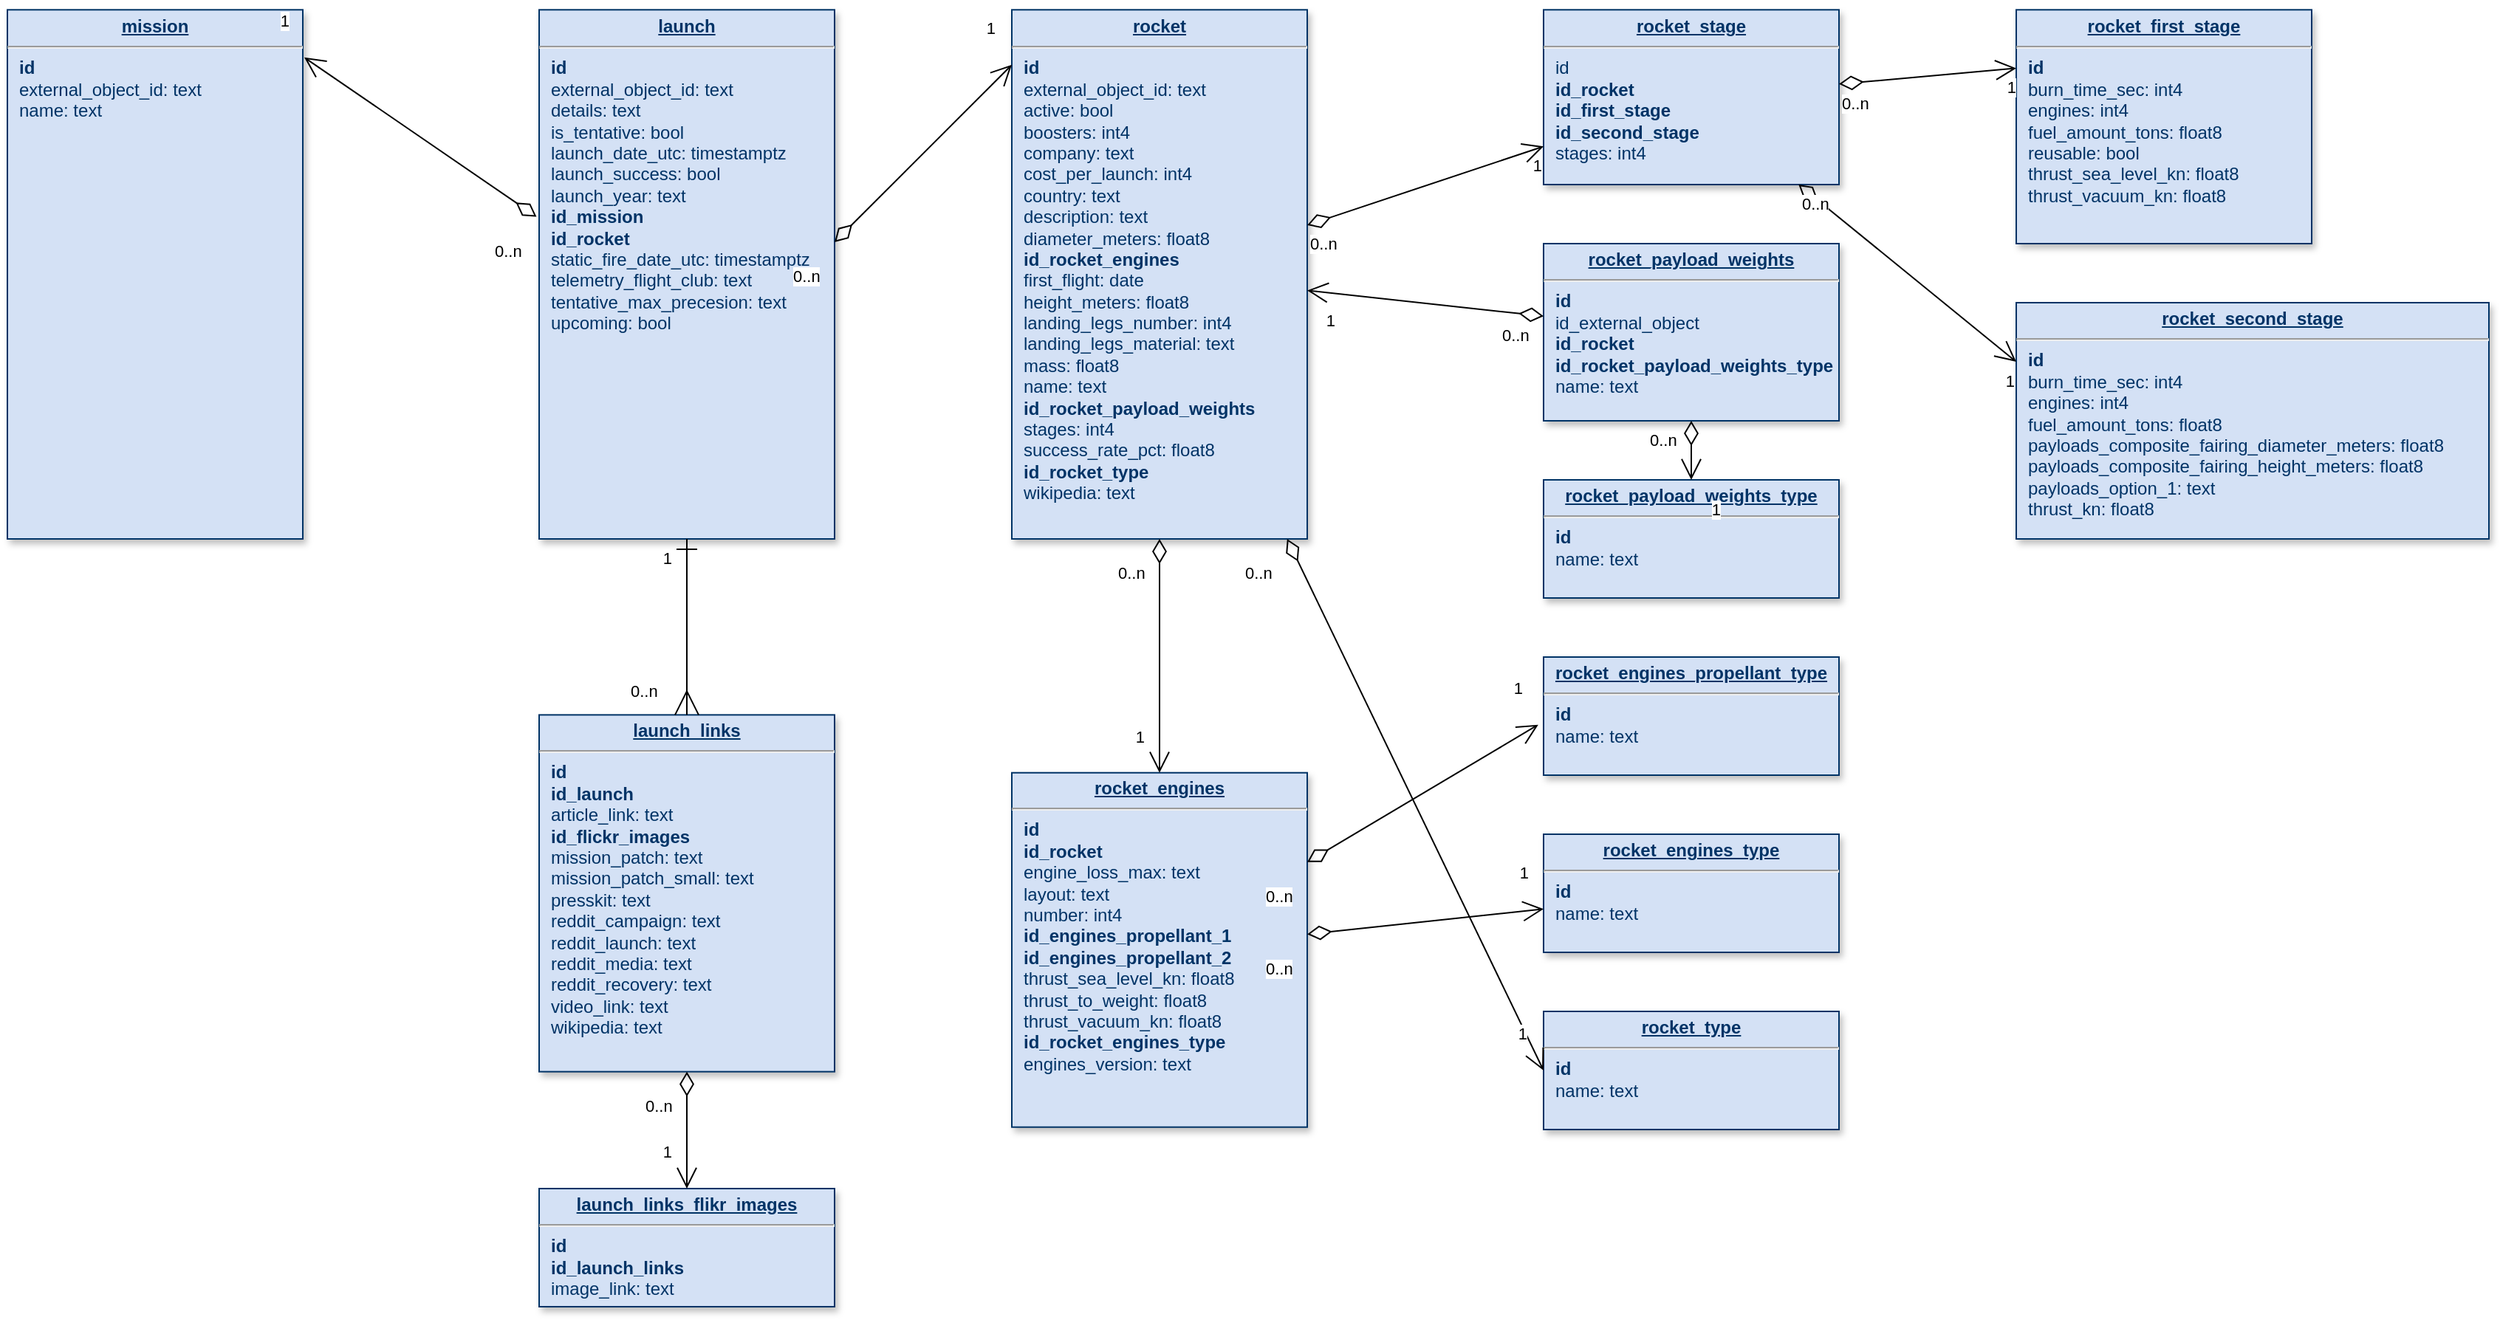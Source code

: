 <mxfile version="20.7.4" type="device"><diagram name="Page-1" id="efa7a0a1-bf9b-a30e-e6df-94a7791c09e9"><mxGraphModel dx="1534" dy="1629" grid="1" gridSize="10" guides="1" tooltips="1" connect="1" arrows="1" fold="1" page="0" pageScale="1" pageWidth="826" pageHeight="1169" background="none" math="0" shadow="0"><root><mxCell id="0"/><mxCell id="1" parent="0"/><mxCell id="23" value="&lt;p style=&quot;margin: 0px; margin-top: 4px; text-align: center; text-decoration: underline;&quot;&gt;&lt;strong&gt;rocket_stage&lt;/strong&gt;&lt;/p&gt;&lt;hr&gt;&lt;p style=&quot;margin: 0px; margin-left: 8px;&quot;&gt;id&lt;/p&gt;&lt;p style=&quot;margin: 0px; margin-left: 8px;&quot;&gt;&lt;b&gt;id_rocket&lt;/b&gt;&lt;/p&gt;&lt;p style=&quot;margin: 0px; margin-left: 8px;&quot;&gt;&lt;b&gt;id_first_stage&lt;/b&gt;&lt;/p&gt;&lt;p style=&quot;margin: 0px; margin-left: 8px;&quot;&gt;&lt;b&gt;id_second_stage&lt;/b&gt;&lt;/p&gt;&lt;p style=&quot;margin: 0px; margin-left: 8px;&quot;&gt;stages: int4&lt;/p&gt;" style="verticalAlign=top;align=left;overflow=fill;fontSize=12;fontFamily=Helvetica;html=1;strokeColor=#003366;shadow=1;fillColor=#D4E1F5;fontColor=#003366" parent="1" vertex="1"><mxGeometry x="760" y="81.64" width="200" height="118.36" as="geometry"/></mxCell><mxCell id="19" value="&lt;p style=&quot;margin: 0px; margin-top: 4px; text-align: center; text-decoration: underline;&quot;&gt;&lt;strong&gt;rocket&lt;/strong&gt;&lt;/p&gt;&lt;hr&gt;&lt;p style=&quot;margin: 0px; margin-left: 8px;&quot;&gt;&lt;b&gt;id&lt;/b&gt;&lt;/p&gt;&lt;p style=&quot;margin: 0px; margin-left: 8px;&quot;&gt;external_object_id: text&lt;br&gt;&lt;/p&gt;&lt;p style=&quot;margin: 0px; margin-left: 8px;&quot;&gt;&lt;span style=&quot;background-color: initial;&quot;&gt;active: bool&lt;/span&gt;&lt;br&gt;&lt;/p&gt;&lt;p style=&quot;margin: 0px 0px 0px 8px;&quot;&gt;boosters: int4&lt;/p&gt;&lt;p style=&quot;margin: 0px 0px 0px 8px;&quot;&gt;company: text&lt;/p&gt;&lt;p style=&quot;margin: 0px 0px 0px 8px;&quot;&gt;cost_per_launch: int4&lt;/p&gt;&lt;p style=&quot;margin: 0px 0px 0px 8px;&quot;&gt;&lt;span style=&quot;background-color: initial;&quot;&gt;country: text&lt;/span&gt;&lt;br&gt;&lt;/p&gt;&lt;p style=&quot;margin: 0px 0px 0px 8px;&quot;&gt;description: text&lt;/p&gt;&lt;p style=&quot;margin: 0px 0px 0px 8px;&quot;&gt;diameter_meters: float8&lt;/p&gt;&lt;p style=&quot;margin: 0px 0px 0px 8px;&quot;&gt;&lt;b&gt;id_rocket_engines&lt;/b&gt;&lt;/p&gt;&lt;p style=&quot;margin: 0px 0px 0px 8px;&quot;&gt;&lt;span style=&quot;background-color: initial;&quot;&gt;first_flight: date&lt;/span&gt;&lt;br&gt;&lt;/p&gt;&lt;p style=&quot;margin: 0px 0px 0px 8px;&quot;&gt;&lt;span style=&quot;background-color: initial;&quot;&gt;height_meters: float8&lt;/span&gt;&lt;br&gt;&lt;/p&gt;&lt;p style=&quot;margin: 0px 0px 0px 8px;&quot;&gt;&lt;span style=&quot;background-color: initial;&quot;&gt;landing_legs_number: int4&lt;/span&gt;&lt;br&gt;&lt;/p&gt;&lt;p style=&quot;margin: 0px 0px 0px 8px;&quot;&gt;&lt;span style=&quot;background-color: initial;&quot;&gt;landing_legs_material: text&lt;/span&gt;&lt;/p&gt;&lt;p style=&quot;margin: 0px 0px 0px 8px;&quot;&gt;&lt;span style=&quot;background-color: initial;&quot;&gt;mass: float8&lt;/span&gt;&lt;br&gt;&lt;/p&gt;&lt;p style=&quot;margin: 0px 0px 0px 8px;&quot;&gt;name: text&lt;/p&gt;&lt;p style=&quot;margin: 0px 0px 0px 8px;&quot;&gt;&lt;b&gt;&lt;span style=&quot;background-color: initial;&quot;&gt;id_rocket_payload_weights&lt;/span&gt;&lt;/b&gt;&lt;br&gt;&lt;/p&gt;&lt;p style=&quot;margin: 0px 0px 0px 8px;&quot;&gt;&lt;span style=&quot;background-color: initial;&quot;&gt;stages: int4&lt;/span&gt;&lt;br&gt;&lt;/p&gt;&lt;p style=&quot;margin: 0px; margin-left: 8px;&quot;&gt;success_rate_pct: float8&lt;/p&gt;&lt;p style=&quot;margin: 0px; margin-left: 8px;&quot;&gt;&lt;b&gt;id_rocket_type&lt;/b&gt;&lt;/p&gt;&lt;p style=&quot;margin: 0px; margin-left: 8px;&quot;&gt;wikipedia: text&lt;/p&gt;&lt;p style=&quot;margin: 0px; margin-left: 8px;&quot;&gt;&lt;br&gt;&lt;/p&gt;&lt;p style=&quot;margin: 0px; margin-left: 8px;&quot;&gt;&lt;br&gt;&lt;/p&gt;" style="verticalAlign=top;align=left;overflow=fill;fontSize=12;fontFamily=Helvetica;html=1;strokeColor=#003366;shadow=1;fillColor=#D4E1F5;fontColor=#003366" parent="1" vertex="1"><mxGeometry x="400" y="81.64" width="200" height="358.36" as="geometry"/></mxCell><mxCell id="gY9jhq-3_MhneQLAjkMy-120" value="&lt;p style=&quot;margin: 0px; margin-top: 4px; text-align: center; text-decoration: underline;&quot;&gt;&lt;strong&gt;rocket_first_stage&lt;/strong&gt;&lt;/p&gt;&lt;hr&gt;&lt;p style=&quot;margin: 0px 0px 0px 8px;&quot;&gt;&lt;b&gt;id&lt;/b&gt;&lt;/p&gt;&lt;p style=&quot;margin: 0px 0px 0px 8px;&quot;&gt;burn_time_sec: int4&lt;/p&gt;&lt;p style=&quot;margin: 0px 0px 0px 8px;&quot;&gt;engines: int4&lt;/p&gt;&lt;p style=&quot;margin: 0px 0px 0px 8px;&quot;&gt;fuel_amount_tons: float8&lt;br&gt;&lt;/p&gt;&lt;p style=&quot;margin: 0px 0px 0px 8px;&quot;&gt;reusable: bool&lt;br&gt;&lt;/p&gt;&lt;p style=&quot;margin: 0px 0px 0px 8px;&quot;&gt;thrust_sea_level_kn: float8&lt;br&gt;&lt;/p&gt;&lt;p style=&quot;margin: 0px 0px 0px 8px;&quot;&gt;thrust_vacuum_kn: float8&lt;/p&gt;" style="verticalAlign=top;align=left;overflow=fill;fontSize=12;fontFamily=Helvetica;html=1;strokeColor=#003366;shadow=1;fillColor=#D4E1F5;fontColor=#003366" parent="1" vertex="1"><mxGeometry x="1080" y="81.64" width="200" height="158.36" as="geometry"/></mxCell><mxCell id="gY9jhq-3_MhneQLAjkMy-121" value="&lt;p style=&quot;margin: 0px; margin-top: 4px; text-align: center; text-decoration: underline;&quot;&gt;&lt;strong&gt;rocket_second_stage&lt;/strong&gt;&lt;/p&gt;&lt;hr&gt;&lt;p style=&quot;margin: 0px 0px 0px 8px;&quot;&gt;&lt;b&gt;id&lt;/b&gt;&lt;/p&gt;&lt;p style=&quot;margin: 0px 0px 0px 8px;&quot;&gt;burn_time_sec: int4&lt;/p&gt;&lt;p style=&quot;margin: 0px 0px 0px 8px;&quot;&gt;engines: int4&lt;br&gt;&lt;/p&gt;&lt;p style=&quot;margin: 0px 0px 0px 8px;&quot;&gt;fuel_amount_tons: float8&lt;br&gt;&lt;/p&gt;&lt;p style=&quot;margin: 0px 0px 0px 8px;&quot;&gt;payloads_composite_fairing_diameter_meters: float8&lt;br&gt;&lt;/p&gt;&lt;p style=&quot;margin: 0px 0px 0px 8px;&quot;&gt;payloads_composite_fairing_height_meters: float8&lt;br&gt;&lt;/p&gt;&lt;p style=&quot;margin: 0px 0px 0px 8px;&quot;&gt;payloads_option_1: text&lt;br&gt;&lt;/p&gt;&lt;p style=&quot;margin: 0px 0px 0px 8px;&quot;&gt;thrust_kn: float8&lt;br&gt;&lt;/p&gt;&lt;div&gt;&lt;br&gt;&lt;/div&gt;" style="verticalAlign=top;align=left;overflow=fill;fontSize=12;fontFamily=Helvetica;html=1;strokeColor=#003366;shadow=1;fillColor=#D4E1F5;fontColor=#003366" parent="1" vertex="1"><mxGeometry x="1080" y="280" width="320" height="160" as="geometry"/></mxCell><mxCell id="gY9jhq-3_MhneQLAjkMy-122" value="&lt;p style=&quot;margin: 0px; margin-top: 4px; text-align: center; text-decoration: underline;&quot;&gt;&lt;strong&gt;rocket_payload_weights&lt;/strong&gt;&lt;/p&gt;&lt;hr&gt;&lt;p style=&quot;margin: 0px; margin-left: 8px;&quot;&gt;&lt;b&gt;id&lt;/b&gt;&lt;/p&gt;&lt;p style=&quot;margin: 0px; margin-left: 8px;&quot;&gt;id_external_object&lt;/p&gt;&lt;p style=&quot;margin: 0px; margin-left: 8px;&quot;&gt;&lt;b&gt;id_rocket&lt;/b&gt;&lt;/p&gt;&lt;p style=&quot;margin: 0px; margin-left: 8px;&quot;&gt;&lt;b&gt;id_rocket_payload_weights_type&lt;br&gt;&lt;/b&gt;&lt;/p&gt;&lt;p style=&quot;margin: 0px; margin-left: 8px;&quot;&gt;name: text&lt;/p&gt;" style="verticalAlign=top;align=left;overflow=fill;fontSize=12;fontFamily=Helvetica;html=1;strokeColor=#003366;shadow=1;fillColor=#D4E1F5;fontColor=#003366" parent="1" vertex="1"><mxGeometry x="760" y="240" width="200" height="120" as="geometry"/></mxCell><mxCell id="gY9jhq-3_MhneQLAjkMy-123" value="&lt;p style=&quot;margin: 0px; margin-top: 4px; text-align: center; text-decoration: underline;&quot;&gt;&lt;strong&gt;rocket_payload_weights_type&lt;/strong&gt;&lt;/p&gt;&lt;hr&gt;&lt;p style=&quot;margin: 0px; margin-left: 8px;&quot;&gt;&lt;b&gt;id&lt;/b&gt;&lt;/p&gt;&lt;p style=&quot;margin: 0px; margin-left: 8px;&quot;&gt;&lt;span style=&quot;background-color: initial;&quot;&gt;name: text&lt;/span&gt;&lt;br&gt;&lt;/p&gt;" style="verticalAlign=top;align=left;overflow=fill;fontSize=12;fontFamily=Helvetica;html=1;strokeColor=#003366;shadow=1;fillColor=#D4E1F5;fontColor=#003366" parent="1" vertex="1"><mxGeometry x="760" y="400" width="200" height="80" as="geometry"/></mxCell><mxCell id="gY9jhq-3_MhneQLAjkMy-124" value="&lt;p style=&quot;margin: 0px; margin-top: 4px; text-align: center; text-decoration: underline;&quot;&gt;&lt;strong&gt;rocket_engines_propellant_type&lt;/strong&gt;&lt;/p&gt;&lt;hr&gt;&lt;p style=&quot;margin: 0px; margin-left: 8px;&quot;&gt;&lt;b&gt;id&lt;/b&gt;&lt;/p&gt;&lt;p style=&quot;margin: 0px; margin-left: 8px;&quot;&gt;&lt;span style=&quot;background-color: initial;&quot;&gt;name: text&lt;/span&gt;&lt;br&gt;&lt;/p&gt;" style="verticalAlign=top;align=left;overflow=fill;fontSize=12;fontFamily=Helvetica;html=1;strokeColor=#003366;shadow=1;fillColor=#D4E1F5;fontColor=#003366" parent="1" vertex="1"><mxGeometry x="760" y="520" width="200" height="80" as="geometry"/></mxCell><mxCell id="gY9jhq-3_MhneQLAjkMy-125" value="&lt;p style=&quot;margin: 0px; margin-top: 4px; text-align: center; text-decoration: underline;&quot;&gt;&lt;strong&gt;rocket_engines_type&lt;/strong&gt;&lt;/p&gt;&lt;hr&gt;&lt;p style=&quot;margin: 0px; margin-left: 8px;&quot;&gt;&lt;b&gt;id&lt;/b&gt;&lt;/p&gt;&lt;p style=&quot;margin: 0px; margin-left: 8px;&quot;&gt;&lt;span style=&quot;background-color: initial;&quot;&gt;name: text&lt;/span&gt;&lt;br&gt;&lt;/p&gt;" style="verticalAlign=top;align=left;overflow=fill;fontSize=12;fontFamily=Helvetica;html=1;strokeColor=#003366;shadow=1;fillColor=#D4E1F5;fontColor=#003366" parent="1" vertex="1"><mxGeometry x="760" y="640" width="200" height="80" as="geometry"/></mxCell><mxCell id="gY9jhq-3_MhneQLAjkMy-126" value="&lt;p style=&quot;margin: 0px; margin-top: 4px; text-align: center; text-decoration: underline;&quot;&gt;&lt;strong&gt;rocket_engines&lt;/strong&gt;&lt;/p&gt;&lt;hr&gt;&lt;p style=&quot;margin: 0px; margin-left: 8px;&quot;&gt;&lt;b&gt;id&lt;/b&gt;&lt;/p&gt;&lt;p style=&quot;margin: 0px; margin-left: 8px;&quot;&gt;&lt;b&gt;id_rocket&lt;/b&gt;&lt;/p&gt;&lt;p style=&quot;margin: 0px 0px 0px 8px;&quot;&gt;engine_loss_max: text&lt;/p&gt;&lt;p style=&quot;margin: 0px 0px 0px 8px;&quot;&gt;layout: text&lt;/p&gt;&lt;p style=&quot;margin: 0px 0px 0px 8px;&quot;&gt;&lt;span style=&quot;background-color: initial;&quot;&gt;number: int4&lt;/span&gt;&lt;br&gt;&lt;/p&gt;&lt;p style=&quot;margin: 0px 0px 0px 8px;&quot;&gt;&lt;span style=&quot;background-color: initial;&quot;&gt;&lt;b&gt;id_engines_propellant_1&lt;/b&gt;&lt;/span&gt;&lt;/p&gt;&lt;p style=&quot;margin: 0px 0px 0px 8px;&quot;&gt;&lt;b&gt;id_engines_propellant_2&lt;/b&gt;&lt;span style=&quot;background-color: initial;&quot;&gt;&lt;br&gt;&lt;/span&gt;&lt;/p&gt;&lt;p style=&quot;margin: 0px 0px 0px 8px;&quot;&gt;thrust_sea_level_kn: float8&amp;nbsp;&lt;/p&gt;&lt;p style=&quot;margin: 0px 0px 0px 8px;&quot;&gt;thrust_to_weight: float8&lt;/p&gt;&lt;p style=&quot;margin: 0px 0px 0px 8px;&quot;&gt;thrust_vacuum_kn: float8&lt;/p&gt;&lt;p style=&quot;margin: 0px 0px 0px 8px;&quot;&gt;&lt;b&gt;id_rocket_engines_type&lt;/b&gt;&lt;/p&gt;&lt;p style=&quot;margin: 0px 0px 0px 8px;&quot;&gt;engines_version: text&lt;/p&gt;&lt;div&gt;&lt;br&gt;&lt;/div&gt;" style="verticalAlign=top;align=left;overflow=fill;fontSize=12;fontFamily=Helvetica;html=1;strokeColor=#003366;shadow=1;fillColor=#D4E1F5;fontColor=#003366" parent="1" vertex="1"><mxGeometry x="400" y="598.36" width="200" height="240" as="geometry"/></mxCell><mxCell id="gY9jhq-3_MhneQLAjkMy-128" value="&lt;p style=&quot;margin: 0px; margin-top: 4px; text-align: center; text-decoration: underline;&quot;&gt;&lt;strong&gt;rocket_type&lt;/strong&gt;&lt;/p&gt;&lt;hr&gt;&lt;p style=&quot;margin: 0px; margin-left: 8px;&quot;&gt;&lt;b&gt;id&lt;/b&gt;&lt;/p&gt;&lt;p style=&quot;margin: 0px; margin-left: 8px;&quot;&gt;&lt;span style=&quot;background-color: initial;&quot;&gt;name: text&lt;/span&gt;&lt;br&gt;&lt;/p&gt;" style="verticalAlign=top;align=left;overflow=fill;fontSize=12;fontFamily=Helvetica;html=1;strokeColor=#003366;shadow=1;fillColor=#D4E1F5;fontColor=#003366" parent="1" vertex="1"><mxGeometry x="760" y="760" width="200" height="80" as="geometry"/></mxCell><mxCell id="gY9jhq-3_MhneQLAjkMy-129" value="" style="endArrow=open;html=1;endSize=12;startArrow=diamondThin;startSize=14;startFill=0;rounded=0;" parent="1" source="19" target="gY9jhq-3_MhneQLAjkMy-126" edge="1"><mxGeometry relative="1" as="geometry"><mxPoint x="450" y="530" as="sourcePoint"/><mxPoint x="610" y="530" as="targetPoint"/></mxGeometry></mxCell><mxCell id="gY9jhq-3_MhneQLAjkMy-130" value="0..n" style="edgeLabel;resizable=0;html=1;align=left;verticalAlign=top;" parent="gY9jhq-3_MhneQLAjkMy-129" connectable="0" vertex="1"><mxGeometry x="-1" relative="1" as="geometry"><mxPoint x="-30" y="10" as="offset"/></mxGeometry></mxCell><mxCell id="gY9jhq-3_MhneQLAjkMy-131" value="1" style="edgeLabel;resizable=0;html=1;align=right;verticalAlign=top;" parent="gY9jhq-3_MhneQLAjkMy-129" connectable="0" vertex="1"><mxGeometry x="1" relative="1" as="geometry"><mxPoint x="-10" y="-38" as="offset"/></mxGeometry></mxCell><mxCell id="gY9jhq-3_MhneQLAjkMy-132" value="" style="endArrow=open;html=1;endSize=12;startArrow=diamondThin;startSize=14;startFill=0;rounded=0;" parent="1" source="19" target="23" edge="1"><mxGeometry relative="1" as="geometry"><mxPoint x="490" y="450" as="sourcePoint"/><mxPoint x="490" y="608.36" as="targetPoint"/></mxGeometry></mxCell><mxCell id="gY9jhq-3_MhneQLAjkMy-133" value="0..n" style="edgeLabel;resizable=0;html=1;align=left;verticalAlign=top;" parent="gY9jhq-3_MhneQLAjkMy-132" connectable="0" vertex="1"><mxGeometry x="-1" relative="1" as="geometry"/></mxCell><mxCell id="gY9jhq-3_MhneQLAjkMy-134" value="1" style="edgeLabel;resizable=0;html=1;align=right;verticalAlign=top;" parent="gY9jhq-3_MhneQLAjkMy-132" connectable="0" vertex="1"><mxGeometry x="1" relative="1" as="geometry"/></mxCell><mxCell id="gY9jhq-3_MhneQLAjkMy-135" value="" style="endArrow=open;html=1;endSize=12;startArrow=diamondThin;startSize=14;startFill=0;rounded=0;entryX=0;entryY=0.25;entryDx=0;entryDy=0;" parent="1" source="23" target="gY9jhq-3_MhneQLAjkMy-121" edge="1"><mxGeometry relative="1" as="geometry"><mxPoint x="610" y="232.925" as="sourcePoint"/><mxPoint x="770" y="182.399" as="targetPoint"/></mxGeometry></mxCell><mxCell id="gY9jhq-3_MhneQLAjkMy-136" value="0..n" style="edgeLabel;resizable=0;html=1;align=left;verticalAlign=top;" parent="gY9jhq-3_MhneQLAjkMy-135" connectable="0" vertex="1"><mxGeometry x="-1" relative="1" as="geometry"/></mxCell><mxCell id="gY9jhq-3_MhneQLAjkMy-137" value="1" style="edgeLabel;resizable=0;html=1;align=right;verticalAlign=top;" parent="gY9jhq-3_MhneQLAjkMy-135" connectable="0" vertex="1"><mxGeometry x="1" relative="1" as="geometry"/></mxCell><mxCell id="gY9jhq-3_MhneQLAjkMy-138" value="" style="endArrow=open;html=1;endSize=12;startArrow=diamondThin;startSize=14;startFill=0;rounded=0;entryX=0;entryY=0.25;entryDx=0;entryDy=0;" parent="1" source="23" target="gY9jhq-3_MhneQLAjkMy-120" edge="1"><mxGeometry relative="1" as="geometry"><mxPoint x="620" y="242.925" as="sourcePoint"/><mxPoint x="780" y="192.399" as="targetPoint"/></mxGeometry></mxCell><mxCell id="gY9jhq-3_MhneQLAjkMy-139" value="0..n" style="edgeLabel;resizable=0;html=1;align=left;verticalAlign=top;" parent="gY9jhq-3_MhneQLAjkMy-138" connectable="0" vertex="1"><mxGeometry x="-1" relative="1" as="geometry"/></mxCell><mxCell id="gY9jhq-3_MhneQLAjkMy-140" value="1" style="edgeLabel;resizable=0;html=1;align=right;verticalAlign=top;" parent="gY9jhq-3_MhneQLAjkMy-138" connectable="0" vertex="1"><mxGeometry x="1" relative="1" as="geometry"/></mxCell><mxCell id="gY9jhq-3_MhneQLAjkMy-141" value="" style="endArrow=open;html=1;endSize=12;startArrow=diamondThin;startSize=14;startFill=0;rounded=0;" parent="1" source="gY9jhq-3_MhneQLAjkMy-122" target="19" edge="1"><mxGeometry relative="1" as="geometry"><mxPoint x="490" y="450" as="sourcePoint"/><mxPoint x="710" y="380" as="targetPoint"/></mxGeometry></mxCell><mxCell id="gY9jhq-3_MhneQLAjkMy-142" value="0..n" style="edgeLabel;resizable=0;html=1;align=left;verticalAlign=top;" parent="gY9jhq-3_MhneQLAjkMy-141" connectable="0" vertex="1"><mxGeometry x="-1" relative="1" as="geometry"><mxPoint x="-30" as="offset"/></mxGeometry></mxCell><mxCell id="gY9jhq-3_MhneQLAjkMy-143" value="1" style="edgeLabel;resizable=0;html=1;align=right;verticalAlign=top;" parent="gY9jhq-3_MhneQLAjkMy-141" connectable="0" vertex="1"><mxGeometry x="1" relative="1" as="geometry"><mxPoint x="20" y="7" as="offset"/></mxGeometry></mxCell><mxCell id="gY9jhq-3_MhneQLAjkMy-144" value="" style="endArrow=open;html=1;endSize=12;startArrow=diamondThin;startSize=14;startFill=0;rounded=0;" parent="1" source="gY9jhq-3_MhneQLAjkMy-122" target="gY9jhq-3_MhneQLAjkMy-123" edge="1"><mxGeometry relative="1" as="geometry"><mxPoint x="770" y="299.689" as="sourcePoint"/><mxPoint x="610" y="283.193" as="targetPoint"/></mxGeometry></mxCell><mxCell id="gY9jhq-3_MhneQLAjkMy-145" value="0..n" style="edgeLabel;resizable=0;html=1;align=left;verticalAlign=top;" parent="gY9jhq-3_MhneQLAjkMy-144" connectable="0" vertex="1"><mxGeometry x="-1" relative="1" as="geometry"><mxPoint x="-30" as="offset"/></mxGeometry></mxCell><mxCell id="gY9jhq-3_MhneQLAjkMy-146" value="1" style="edgeLabel;resizable=0;html=1;align=right;verticalAlign=top;" parent="gY9jhq-3_MhneQLAjkMy-144" connectable="0" vertex="1"><mxGeometry x="1" relative="1" as="geometry"><mxPoint x="20" y="7" as="offset"/></mxGeometry></mxCell><mxCell id="gY9jhq-3_MhneQLAjkMy-147" value="" style="endArrow=open;html=1;endSize=12;startArrow=diamondThin;startSize=14;startFill=0;rounded=0;entryX=-0.018;entryY=0.573;entryDx=0;entryDy=0;entryPerimeter=0;" parent="1" source="gY9jhq-3_MhneQLAjkMy-126" target="gY9jhq-3_MhneQLAjkMy-124" edge="1"><mxGeometry relative="1" as="geometry"><mxPoint x="490" y="450" as="sourcePoint"/><mxPoint x="490" y="608.36" as="targetPoint"/></mxGeometry></mxCell><mxCell id="gY9jhq-3_MhneQLAjkMy-148" value="0..n" style="edgeLabel;resizable=0;html=1;align=left;verticalAlign=top;" parent="gY9jhq-3_MhneQLAjkMy-147" connectable="0" vertex="1"><mxGeometry x="-1" relative="1" as="geometry"><mxPoint x="-30" y="10" as="offset"/></mxGeometry></mxCell><mxCell id="gY9jhq-3_MhneQLAjkMy-149" value="1" style="edgeLabel;resizable=0;html=1;align=right;verticalAlign=top;" parent="gY9jhq-3_MhneQLAjkMy-147" connectable="0" vertex="1"><mxGeometry x="1" relative="1" as="geometry"><mxPoint x="-10" y="-38" as="offset"/></mxGeometry></mxCell><mxCell id="gY9jhq-3_MhneQLAjkMy-150" value="" style="endArrow=open;html=1;endSize=12;startArrow=diamondThin;startSize=14;startFill=0;rounded=0;" parent="1" source="gY9jhq-3_MhneQLAjkMy-126" target="gY9jhq-3_MhneQLAjkMy-125" edge="1"><mxGeometry relative="1" as="geometry"><mxPoint x="610" y="678.352" as="sourcePoint"/><mxPoint x="774.016" y="610" as="targetPoint"/></mxGeometry></mxCell><mxCell id="gY9jhq-3_MhneQLAjkMy-151" value="0..n" style="edgeLabel;resizable=0;html=1;align=left;verticalAlign=top;" parent="gY9jhq-3_MhneQLAjkMy-150" connectable="0" vertex="1"><mxGeometry x="-1" relative="1" as="geometry"><mxPoint x="-30" y="10" as="offset"/></mxGeometry></mxCell><mxCell id="gY9jhq-3_MhneQLAjkMy-152" value="1" style="edgeLabel;resizable=0;html=1;align=right;verticalAlign=top;" parent="gY9jhq-3_MhneQLAjkMy-150" connectable="0" vertex="1"><mxGeometry x="1" relative="1" as="geometry"><mxPoint x="-10" y="-38" as="offset"/></mxGeometry></mxCell><mxCell id="gY9jhq-3_MhneQLAjkMy-153" value="" style="endArrow=open;html=1;endSize=12;startArrow=diamondThin;startSize=14;startFill=0;rounded=0;entryX=0;entryY=0.5;entryDx=0;entryDy=0;" parent="1" source="19" target="gY9jhq-3_MhneQLAjkMy-128" edge="1"><mxGeometry relative="1" as="geometry"><mxPoint x="610" y="716.246" as="sourcePoint"/><mxPoint x="770" y="700.095" as="targetPoint"/></mxGeometry></mxCell><mxCell id="gY9jhq-3_MhneQLAjkMy-154" value="0..n" style="edgeLabel;resizable=0;html=1;align=left;verticalAlign=top;" parent="gY9jhq-3_MhneQLAjkMy-153" connectable="0" vertex="1"><mxGeometry x="-1" relative="1" as="geometry"><mxPoint x="-30" y="10" as="offset"/></mxGeometry></mxCell><mxCell id="gY9jhq-3_MhneQLAjkMy-155" value="1" style="edgeLabel;resizable=0;html=1;align=right;verticalAlign=top;" parent="gY9jhq-3_MhneQLAjkMy-153" connectable="0" vertex="1"><mxGeometry x="1" relative="1" as="geometry"><mxPoint x="-10" y="-38" as="offset"/></mxGeometry></mxCell><mxCell id="gY9jhq-3_MhneQLAjkMy-156" value="&lt;p style=&quot;margin: 0px; margin-top: 4px; text-align: center; text-decoration: underline;&quot;&gt;&lt;strong&gt;launch&lt;/strong&gt;&lt;/p&gt;&lt;hr&gt;&lt;p style=&quot;margin: 0px; margin-left: 8px;&quot;&gt;&lt;b&gt;id&lt;/b&gt;&lt;/p&gt;&lt;p style=&quot;margin: 0px; margin-left: 8px;&quot;&gt;external_object_id: text&lt;br&gt;&lt;/p&gt;&lt;p style=&quot;margin: 0px; margin-left: 8px;&quot;&gt;&lt;span style=&quot;background-color: initial;&quot;&gt;details: text&lt;/span&gt;&lt;br&gt;&lt;/p&gt;&lt;p style=&quot;margin: 0px; margin-left: 8px;&quot;&gt;&lt;span style=&quot;background-color: initial;&quot;&gt;is_tentative: bool&lt;/span&gt;&lt;/p&gt;&lt;p style=&quot;margin: 0px 0px 0px 8px;&quot;&gt;&lt;span style=&quot;background-color: initial;&quot;&gt;launch_date_utc:&amp;nbsp;timestamptz&lt;/span&gt;&lt;br&gt;&lt;/p&gt;&lt;p style=&quot;margin: 0px 0px 0px 8px;&quot;&gt;&lt;span style=&quot;background-color: initial;&quot;&gt;launch_success: bool&lt;/span&gt;&lt;br&gt;&lt;/p&gt;&lt;p style=&quot;margin: 0px 0px 0px 8px;&quot;&gt;launch_year: text&lt;/p&gt;&lt;p style=&quot;margin: 0px 0px 0px 8px;&quot;&gt;&lt;b&gt;id_mission&lt;/b&gt;&lt;/p&gt;&lt;p style=&quot;margin: 0px 0px 0px 8px;&quot;&gt;&lt;b&gt;id_rocket&lt;/b&gt;&lt;/p&gt;&lt;p style=&quot;margin: 0px 0px 0px 8px;&quot;&gt;static_fire_date_utc:&amp;nbsp;timestamptz&lt;/p&gt;&lt;p style=&quot;margin: 0px 0px 0px 8px;&quot;&gt;telemetry_flight_club: text&lt;/p&gt;&lt;p style=&quot;margin: 0px 0px 0px 8px;&quot;&gt;tentative_max_precesion: text&lt;/p&gt;&lt;p style=&quot;margin: 0px 0px 0px 8px;&quot;&gt;upcoming: bool&lt;/p&gt;" style="verticalAlign=top;align=left;overflow=fill;fontSize=12;fontFamily=Helvetica;html=1;strokeColor=#003366;shadow=1;fillColor=#D4E1F5;fontColor=#003366" parent="1" vertex="1"><mxGeometry x="80" y="81.64" width="200" height="358.36" as="geometry"/></mxCell><mxCell id="gY9jhq-3_MhneQLAjkMy-157" value="&lt;p style=&quot;margin: 0px; margin-top: 4px; text-align: center; text-decoration: underline;&quot;&gt;&lt;strong&gt;launch_links&lt;/strong&gt;&lt;/p&gt;&lt;hr&gt;&lt;p style=&quot;margin: 0px; margin-left: 8px;&quot;&gt;&lt;b&gt;id&lt;/b&gt;&lt;/p&gt;&lt;p style=&quot;margin: 0px; margin-left: 8px;&quot;&gt;&lt;b&gt;id_launch&lt;/b&gt;&lt;/p&gt;&lt;p style=&quot;margin: 0px; margin-left: 8px;&quot;&gt;&lt;span style=&quot;background-color: initial;&quot;&gt;article_link: text&lt;/span&gt;&lt;/p&gt;&lt;p style=&quot;margin: 0px; margin-left: 8px;&quot;&gt;&lt;span style=&quot;background-color: initial;&quot;&gt;&lt;b&gt;id_flickr_images&lt;/b&gt;&lt;/span&gt;&lt;/p&gt;&lt;p style=&quot;margin: 0px; margin-left: 8px;&quot;&gt;mission_patch: text&lt;/p&gt;&lt;p style=&quot;margin: 0px; margin-left: 8px;&quot;&gt;mission_patch_small: text&lt;br&gt;&lt;/p&gt;&lt;p style=&quot;margin: 0px; margin-left: 8px;&quot;&gt;presskit: text&lt;/p&gt;&lt;p style=&quot;margin: 0px; margin-left: 8px;&quot;&gt;reddit_campaign: text&lt;/p&gt;&lt;p style=&quot;margin: 0px; margin-left: 8px;&quot;&gt;reddit_launch: text&lt;br&gt;&lt;/p&gt;&lt;p style=&quot;margin: 0px; margin-left: 8px;&quot;&gt;reddit_media: text&lt;br&gt;&lt;/p&gt;&lt;p style=&quot;margin: 0px; margin-left: 8px;&quot;&gt;reddit_recovery: text&lt;br&gt;&lt;/p&gt;&lt;p style=&quot;margin: 0px; margin-left: 8px;&quot;&gt;video_link: text&lt;br&gt;&lt;/p&gt;&lt;p style=&quot;margin: 0px; margin-left: 8px;&quot;&gt;wikipedia: text&lt;/p&gt;" style="verticalAlign=top;align=left;overflow=fill;fontSize=12;fontFamily=Helvetica;html=1;strokeColor=#003366;shadow=1;fillColor=#D4E1F5;fontColor=#003366" parent="1" vertex="1"><mxGeometry x="80" y="559.18" width="200" height="241.64" as="geometry"/></mxCell><mxCell id="gY9jhq-3_MhneQLAjkMy-159" value="&lt;p style=&quot;margin: 0px; margin-top: 4px; text-align: center; text-decoration: underline;&quot;&gt;&lt;strong&gt;launch_links_flikr_images&lt;/strong&gt;&lt;/p&gt;&lt;hr&gt;&lt;p style=&quot;margin: 0px; margin-left: 8px;&quot;&gt;&lt;b&gt;id&lt;/b&gt;&lt;/p&gt;&lt;p style=&quot;margin: 0px; margin-left: 8px;&quot;&gt;&lt;b&gt;id_launch_links&lt;/b&gt;&lt;/p&gt;&lt;p style=&quot;margin: 0px; margin-left: 8px;&quot;&gt;&lt;span style=&quot;background-color: initial;&quot;&gt;image_link: text&lt;/span&gt;&lt;/p&gt;" style="verticalAlign=top;align=left;overflow=fill;fontSize=12;fontFamily=Helvetica;html=1;strokeColor=#003366;shadow=1;fillColor=#D4E1F5;fontColor=#003366" parent="1" vertex="1"><mxGeometry x="80" y="880" width="200" height="80" as="geometry"/></mxCell><mxCell id="gY9jhq-3_MhneQLAjkMy-160" value="&lt;p style=&quot;margin: 0px; margin-top: 4px; text-align: center; text-decoration: underline;&quot;&gt;&lt;strong&gt;mission&lt;/strong&gt;&lt;/p&gt;&lt;hr&gt;&lt;p style=&quot;margin: 0px; margin-left: 8px;&quot;&gt;&lt;b&gt;id&lt;/b&gt;&lt;/p&gt;&lt;p style=&quot;margin: 0px; margin-left: 8px;&quot;&gt;external_object_id: text&lt;br&gt;&lt;/p&gt;&lt;p style=&quot;margin: 0px; margin-left: 8px;&quot;&gt;name: text&lt;/p&gt;" style="verticalAlign=top;align=left;overflow=fill;fontSize=12;fontFamily=Helvetica;html=1;strokeColor=#003366;shadow=1;fillColor=#D4E1F5;fontColor=#003366" parent="1" vertex="1"><mxGeometry x="-280" y="81.64" width="200" height="358.36" as="geometry"/></mxCell><mxCell id="gY9jhq-3_MhneQLAjkMy-161" value="" style="endArrow=ERone;html=1;endSize=12;startArrow=ERmany;startSize=14;startFill=0;rounded=0;endFill=0;" parent="1" source="gY9jhq-3_MhneQLAjkMy-157" target="gY9jhq-3_MhneQLAjkMy-156" edge="1"><mxGeometry x="0.01" y="-510" relative="1" as="geometry"><mxPoint x="510.0" y="450.0" as="sourcePoint"/><mxPoint x="510.0" y="608.36" as="targetPoint"/><mxPoint as="offset"/></mxGeometry></mxCell><mxCell id="gY9jhq-3_MhneQLAjkMy-162" value="0..n" style="edgeLabel;resizable=0;html=1;align=left;verticalAlign=top;" parent="gY9jhq-3_MhneQLAjkMy-161" connectable="0" vertex="1"><mxGeometry x="-1" relative="1" as="geometry"><mxPoint x="-40" y="-29" as="offset"/></mxGeometry></mxCell><mxCell id="gY9jhq-3_MhneQLAjkMy-163" value="1" style="edgeLabel;resizable=0;html=1;align=right;verticalAlign=top;" parent="gY9jhq-3_MhneQLAjkMy-161" connectable="0" vertex="1"><mxGeometry x="1" relative="1" as="geometry"><mxPoint x="-10" as="offset"/></mxGeometry></mxCell><mxCell id="AIpCG8RkfWz3MevlTubj-115" value="" style="endArrow=open;html=1;endSize=12;startArrow=diamondThin;startSize=14;startFill=0;rounded=0;exitX=1;exitY=0.439;exitDx=0;exitDy=0;exitPerimeter=0;entryX=0;entryY=0.104;entryDx=0;entryDy=0;entryPerimeter=0;" edge="1" parent="1" source="gY9jhq-3_MhneQLAjkMy-156" target="19"><mxGeometry relative="1" as="geometry"><mxPoint x="340" y="460" as="sourcePoint"/><mxPoint x="350" y="240" as="targetPoint"/></mxGeometry></mxCell><mxCell id="AIpCG8RkfWz3MevlTubj-116" value="0..n" style="edgeLabel;resizable=0;html=1;align=left;verticalAlign=top;" connectable="0" vertex="1" parent="AIpCG8RkfWz3MevlTubj-115"><mxGeometry x="-1" relative="1" as="geometry"><mxPoint x="-30" y="10" as="offset"/></mxGeometry></mxCell><mxCell id="AIpCG8RkfWz3MevlTubj-117" value="1" style="edgeLabel;resizable=0;html=1;align=right;verticalAlign=top;" connectable="0" vertex="1" parent="AIpCG8RkfWz3MevlTubj-115"><mxGeometry x="1" relative="1" as="geometry"><mxPoint x="-10" y="-38" as="offset"/></mxGeometry></mxCell><mxCell id="AIpCG8RkfWz3MevlTubj-118" value="" style="endArrow=open;html=1;endSize=12;startArrow=diamondThin;startSize=14;startFill=0;rounded=0;" edge="1" parent="1" source="gY9jhq-3_MhneQLAjkMy-157" target="gY9jhq-3_MhneQLAjkMy-159"><mxGeometry relative="1" as="geometry"><mxPoint x="510" y="450" as="sourcePoint"/><mxPoint x="510" y="608.36" as="targetPoint"/></mxGeometry></mxCell><mxCell id="AIpCG8RkfWz3MevlTubj-119" value="0..n" style="edgeLabel;resizable=0;html=1;align=left;verticalAlign=top;" connectable="0" vertex="1" parent="AIpCG8RkfWz3MevlTubj-118"><mxGeometry x="-1" relative="1" as="geometry"><mxPoint x="-30" y="10" as="offset"/></mxGeometry></mxCell><mxCell id="AIpCG8RkfWz3MevlTubj-120" value="1" style="edgeLabel;resizable=0;html=1;align=right;verticalAlign=top;" connectable="0" vertex="1" parent="AIpCG8RkfWz3MevlTubj-118"><mxGeometry x="1" relative="1" as="geometry"><mxPoint x="-10" y="-38" as="offset"/></mxGeometry></mxCell><mxCell id="AIpCG8RkfWz3MevlTubj-121" value="" style="endArrow=open;html=1;endSize=12;startArrow=diamondThin;startSize=14;startFill=0;rounded=0;exitX=-0.009;exitY=0.391;exitDx=0;exitDy=0;exitPerimeter=0;entryX=1.005;entryY=0.09;entryDx=0;entryDy=0;entryPerimeter=0;" edge="1" parent="1" source="gY9jhq-3_MhneQLAjkMy-156" target="gY9jhq-3_MhneQLAjkMy-160"><mxGeometry relative="1" as="geometry"><mxPoint y="280" as="sourcePoint"/><mxPoint x="30" y="230" as="targetPoint"/></mxGeometry></mxCell><mxCell id="AIpCG8RkfWz3MevlTubj-122" value="0..n" style="edgeLabel;resizable=0;html=1;align=left;verticalAlign=top;" connectable="0" vertex="1" parent="AIpCG8RkfWz3MevlTubj-121"><mxGeometry x="-1" relative="1" as="geometry"><mxPoint x="-30" y="10" as="offset"/></mxGeometry></mxCell><mxCell id="AIpCG8RkfWz3MevlTubj-123" value="1" style="edgeLabel;resizable=0;html=1;align=right;verticalAlign=top;" connectable="0" vertex="1" parent="AIpCG8RkfWz3MevlTubj-121"><mxGeometry x="1" relative="1" as="geometry"><mxPoint x="-10" y="-38" as="offset"/></mxGeometry></mxCell></root></mxGraphModel></diagram></mxfile>